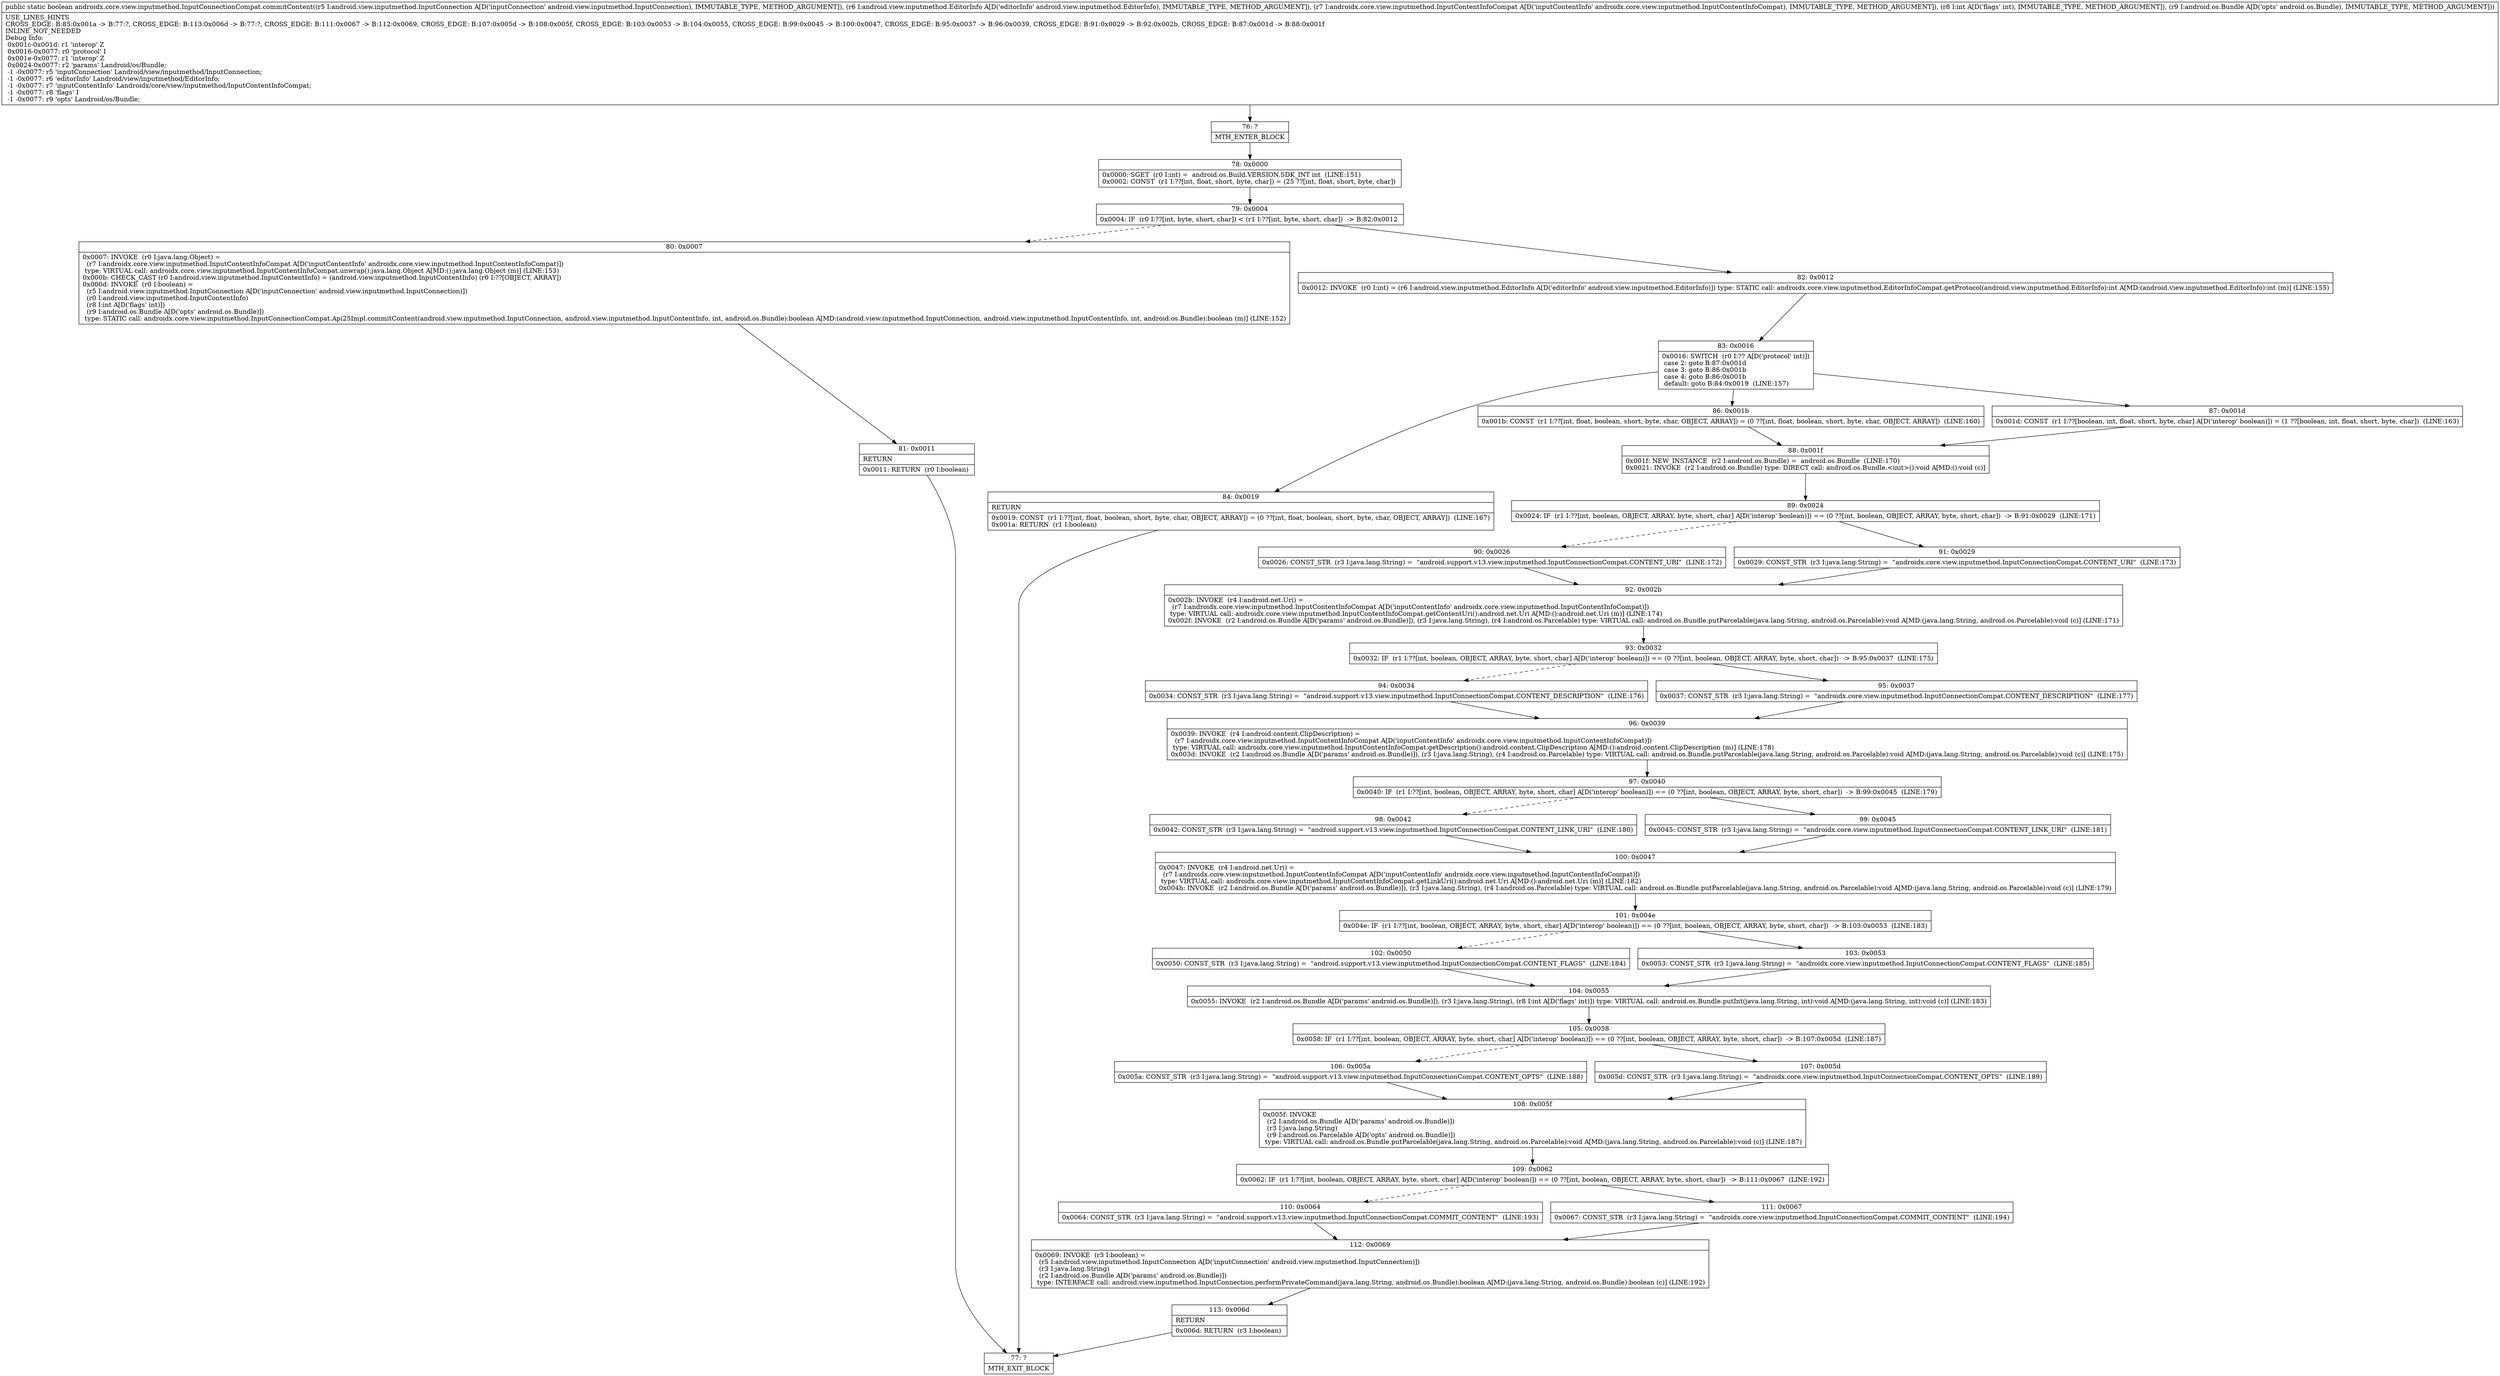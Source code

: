 digraph "CFG forandroidx.core.view.inputmethod.InputConnectionCompat.commitContent(Landroid\/view\/inputmethod\/InputConnection;Landroid\/view\/inputmethod\/EditorInfo;Landroidx\/core\/view\/inputmethod\/InputContentInfoCompat;ILandroid\/os\/Bundle;)Z" {
Node_76 [shape=record,label="{76\:\ ?|MTH_ENTER_BLOCK\l}"];
Node_78 [shape=record,label="{78\:\ 0x0000|0x0000: SGET  (r0 I:int) =  android.os.Build.VERSION.SDK_INT int  (LINE:151)\l0x0002: CONST  (r1 I:??[int, float, short, byte, char]) = (25 ??[int, float, short, byte, char]) \l}"];
Node_79 [shape=record,label="{79\:\ 0x0004|0x0004: IF  (r0 I:??[int, byte, short, char]) \< (r1 I:??[int, byte, short, char])  \-\> B:82:0x0012 \l}"];
Node_80 [shape=record,label="{80\:\ 0x0007|0x0007: INVOKE  (r0 I:java.lang.Object) = \l  (r7 I:androidx.core.view.inputmethod.InputContentInfoCompat A[D('inputContentInfo' androidx.core.view.inputmethod.InputContentInfoCompat)])\l type: VIRTUAL call: androidx.core.view.inputmethod.InputContentInfoCompat.unwrap():java.lang.Object A[MD:():java.lang.Object (m)] (LINE:153)\l0x000b: CHECK_CAST (r0 I:android.view.inputmethod.InputContentInfo) = (android.view.inputmethod.InputContentInfo) (r0 I:??[OBJECT, ARRAY]) \l0x000d: INVOKE  (r0 I:boolean) = \l  (r5 I:android.view.inputmethod.InputConnection A[D('inputConnection' android.view.inputmethod.InputConnection)])\l  (r0 I:android.view.inputmethod.InputContentInfo)\l  (r8 I:int A[D('flags' int)])\l  (r9 I:android.os.Bundle A[D('opts' android.os.Bundle)])\l type: STATIC call: androidx.core.view.inputmethod.InputConnectionCompat.Api25Impl.commitContent(android.view.inputmethod.InputConnection, android.view.inputmethod.InputContentInfo, int, android.os.Bundle):boolean A[MD:(android.view.inputmethod.InputConnection, android.view.inputmethod.InputContentInfo, int, android.os.Bundle):boolean (m)] (LINE:152)\l}"];
Node_81 [shape=record,label="{81\:\ 0x0011|RETURN\l|0x0011: RETURN  (r0 I:boolean) \l}"];
Node_77 [shape=record,label="{77\:\ ?|MTH_EXIT_BLOCK\l}"];
Node_82 [shape=record,label="{82\:\ 0x0012|0x0012: INVOKE  (r0 I:int) = (r6 I:android.view.inputmethod.EditorInfo A[D('editorInfo' android.view.inputmethod.EditorInfo)]) type: STATIC call: androidx.core.view.inputmethod.EditorInfoCompat.getProtocol(android.view.inputmethod.EditorInfo):int A[MD:(android.view.inputmethod.EditorInfo):int (m)] (LINE:155)\l}"];
Node_83 [shape=record,label="{83\:\ 0x0016|0x0016: SWITCH  (r0 I:?? A[D('protocol' int)])\l case 2: goto B:87:0x001d\l case 3: goto B:86:0x001b\l case 4: goto B:86:0x001b\l default: goto B:84:0x0019  (LINE:157)\l}"];
Node_84 [shape=record,label="{84\:\ 0x0019|RETURN\l|0x0019: CONST  (r1 I:??[int, float, boolean, short, byte, char, OBJECT, ARRAY]) = (0 ??[int, float, boolean, short, byte, char, OBJECT, ARRAY])  (LINE:167)\l0x001a: RETURN  (r1 I:boolean) \l}"];
Node_86 [shape=record,label="{86\:\ 0x001b|0x001b: CONST  (r1 I:??[int, float, boolean, short, byte, char, OBJECT, ARRAY]) = (0 ??[int, float, boolean, short, byte, char, OBJECT, ARRAY])  (LINE:160)\l}"];
Node_88 [shape=record,label="{88\:\ 0x001f|0x001f: NEW_INSTANCE  (r2 I:android.os.Bundle) =  android.os.Bundle  (LINE:170)\l0x0021: INVOKE  (r2 I:android.os.Bundle) type: DIRECT call: android.os.Bundle.\<init\>():void A[MD:():void (c)]\l}"];
Node_89 [shape=record,label="{89\:\ 0x0024|0x0024: IF  (r1 I:??[int, boolean, OBJECT, ARRAY, byte, short, char] A[D('interop' boolean)]) == (0 ??[int, boolean, OBJECT, ARRAY, byte, short, char])  \-\> B:91:0x0029  (LINE:171)\l}"];
Node_90 [shape=record,label="{90\:\ 0x0026|0x0026: CONST_STR  (r3 I:java.lang.String) =  \"android.support.v13.view.inputmethod.InputConnectionCompat.CONTENT_URI\"  (LINE:172)\l}"];
Node_92 [shape=record,label="{92\:\ 0x002b|0x002b: INVOKE  (r4 I:android.net.Uri) = \l  (r7 I:androidx.core.view.inputmethod.InputContentInfoCompat A[D('inputContentInfo' androidx.core.view.inputmethod.InputContentInfoCompat)])\l type: VIRTUAL call: androidx.core.view.inputmethod.InputContentInfoCompat.getContentUri():android.net.Uri A[MD:():android.net.Uri (m)] (LINE:174)\l0x002f: INVOKE  (r2 I:android.os.Bundle A[D('params' android.os.Bundle)]), (r3 I:java.lang.String), (r4 I:android.os.Parcelable) type: VIRTUAL call: android.os.Bundle.putParcelable(java.lang.String, android.os.Parcelable):void A[MD:(java.lang.String, android.os.Parcelable):void (c)] (LINE:171)\l}"];
Node_93 [shape=record,label="{93\:\ 0x0032|0x0032: IF  (r1 I:??[int, boolean, OBJECT, ARRAY, byte, short, char] A[D('interop' boolean)]) == (0 ??[int, boolean, OBJECT, ARRAY, byte, short, char])  \-\> B:95:0x0037  (LINE:175)\l}"];
Node_94 [shape=record,label="{94\:\ 0x0034|0x0034: CONST_STR  (r3 I:java.lang.String) =  \"android.support.v13.view.inputmethod.InputConnectionCompat.CONTENT_DESCRIPTION\"  (LINE:176)\l}"];
Node_96 [shape=record,label="{96\:\ 0x0039|0x0039: INVOKE  (r4 I:android.content.ClipDescription) = \l  (r7 I:androidx.core.view.inputmethod.InputContentInfoCompat A[D('inputContentInfo' androidx.core.view.inputmethod.InputContentInfoCompat)])\l type: VIRTUAL call: androidx.core.view.inputmethod.InputContentInfoCompat.getDescription():android.content.ClipDescription A[MD:():android.content.ClipDescription (m)] (LINE:178)\l0x003d: INVOKE  (r2 I:android.os.Bundle A[D('params' android.os.Bundle)]), (r3 I:java.lang.String), (r4 I:android.os.Parcelable) type: VIRTUAL call: android.os.Bundle.putParcelable(java.lang.String, android.os.Parcelable):void A[MD:(java.lang.String, android.os.Parcelable):void (c)] (LINE:175)\l}"];
Node_97 [shape=record,label="{97\:\ 0x0040|0x0040: IF  (r1 I:??[int, boolean, OBJECT, ARRAY, byte, short, char] A[D('interop' boolean)]) == (0 ??[int, boolean, OBJECT, ARRAY, byte, short, char])  \-\> B:99:0x0045  (LINE:179)\l}"];
Node_98 [shape=record,label="{98\:\ 0x0042|0x0042: CONST_STR  (r3 I:java.lang.String) =  \"android.support.v13.view.inputmethod.InputConnectionCompat.CONTENT_LINK_URI\"  (LINE:180)\l}"];
Node_100 [shape=record,label="{100\:\ 0x0047|0x0047: INVOKE  (r4 I:android.net.Uri) = \l  (r7 I:androidx.core.view.inputmethod.InputContentInfoCompat A[D('inputContentInfo' androidx.core.view.inputmethod.InputContentInfoCompat)])\l type: VIRTUAL call: androidx.core.view.inputmethod.InputContentInfoCompat.getLinkUri():android.net.Uri A[MD:():android.net.Uri (m)] (LINE:182)\l0x004b: INVOKE  (r2 I:android.os.Bundle A[D('params' android.os.Bundle)]), (r3 I:java.lang.String), (r4 I:android.os.Parcelable) type: VIRTUAL call: android.os.Bundle.putParcelable(java.lang.String, android.os.Parcelable):void A[MD:(java.lang.String, android.os.Parcelable):void (c)] (LINE:179)\l}"];
Node_101 [shape=record,label="{101\:\ 0x004e|0x004e: IF  (r1 I:??[int, boolean, OBJECT, ARRAY, byte, short, char] A[D('interop' boolean)]) == (0 ??[int, boolean, OBJECT, ARRAY, byte, short, char])  \-\> B:103:0x0053  (LINE:183)\l}"];
Node_102 [shape=record,label="{102\:\ 0x0050|0x0050: CONST_STR  (r3 I:java.lang.String) =  \"android.support.v13.view.inputmethod.InputConnectionCompat.CONTENT_FLAGS\"  (LINE:184)\l}"];
Node_104 [shape=record,label="{104\:\ 0x0055|0x0055: INVOKE  (r2 I:android.os.Bundle A[D('params' android.os.Bundle)]), (r3 I:java.lang.String), (r8 I:int A[D('flags' int)]) type: VIRTUAL call: android.os.Bundle.putInt(java.lang.String, int):void A[MD:(java.lang.String, int):void (c)] (LINE:183)\l}"];
Node_105 [shape=record,label="{105\:\ 0x0058|0x0058: IF  (r1 I:??[int, boolean, OBJECT, ARRAY, byte, short, char] A[D('interop' boolean)]) == (0 ??[int, boolean, OBJECT, ARRAY, byte, short, char])  \-\> B:107:0x005d  (LINE:187)\l}"];
Node_106 [shape=record,label="{106\:\ 0x005a|0x005a: CONST_STR  (r3 I:java.lang.String) =  \"android.support.v13.view.inputmethod.InputConnectionCompat.CONTENT_OPTS\"  (LINE:188)\l}"];
Node_108 [shape=record,label="{108\:\ 0x005f|0x005f: INVOKE  \l  (r2 I:android.os.Bundle A[D('params' android.os.Bundle)])\l  (r3 I:java.lang.String)\l  (r9 I:android.os.Parcelable A[D('opts' android.os.Bundle)])\l type: VIRTUAL call: android.os.Bundle.putParcelable(java.lang.String, android.os.Parcelable):void A[MD:(java.lang.String, android.os.Parcelable):void (c)] (LINE:187)\l}"];
Node_109 [shape=record,label="{109\:\ 0x0062|0x0062: IF  (r1 I:??[int, boolean, OBJECT, ARRAY, byte, short, char] A[D('interop' boolean)]) == (0 ??[int, boolean, OBJECT, ARRAY, byte, short, char])  \-\> B:111:0x0067  (LINE:192)\l}"];
Node_110 [shape=record,label="{110\:\ 0x0064|0x0064: CONST_STR  (r3 I:java.lang.String) =  \"android.support.v13.view.inputmethod.InputConnectionCompat.COMMIT_CONTENT\"  (LINE:193)\l}"];
Node_112 [shape=record,label="{112\:\ 0x0069|0x0069: INVOKE  (r3 I:boolean) = \l  (r5 I:android.view.inputmethod.InputConnection A[D('inputConnection' android.view.inputmethod.InputConnection)])\l  (r3 I:java.lang.String)\l  (r2 I:android.os.Bundle A[D('params' android.os.Bundle)])\l type: INTERFACE call: android.view.inputmethod.InputConnection.performPrivateCommand(java.lang.String, android.os.Bundle):boolean A[MD:(java.lang.String, android.os.Bundle):boolean (c)] (LINE:192)\l}"];
Node_113 [shape=record,label="{113\:\ 0x006d|RETURN\l|0x006d: RETURN  (r3 I:boolean) \l}"];
Node_111 [shape=record,label="{111\:\ 0x0067|0x0067: CONST_STR  (r3 I:java.lang.String) =  \"androidx.core.view.inputmethod.InputConnectionCompat.COMMIT_CONTENT\"  (LINE:194)\l}"];
Node_107 [shape=record,label="{107\:\ 0x005d|0x005d: CONST_STR  (r3 I:java.lang.String) =  \"androidx.core.view.inputmethod.InputConnectionCompat.CONTENT_OPTS\"  (LINE:189)\l}"];
Node_103 [shape=record,label="{103\:\ 0x0053|0x0053: CONST_STR  (r3 I:java.lang.String) =  \"androidx.core.view.inputmethod.InputConnectionCompat.CONTENT_FLAGS\"  (LINE:185)\l}"];
Node_99 [shape=record,label="{99\:\ 0x0045|0x0045: CONST_STR  (r3 I:java.lang.String) =  \"androidx.core.view.inputmethod.InputConnectionCompat.CONTENT_LINK_URI\"  (LINE:181)\l}"];
Node_95 [shape=record,label="{95\:\ 0x0037|0x0037: CONST_STR  (r3 I:java.lang.String) =  \"androidx.core.view.inputmethod.InputConnectionCompat.CONTENT_DESCRIPTION\"  (LINE:177)\l}"];
Node_91 [shape=record,label="{91\:\ 0x0029|0x0029: CONST_STR  (r3 I:java.lang.String) =  \"androidx.core.view.inputmethod.InputConnectionCompat.CONTENT_URI\"  (LINE:173)\l}"];
Node_87 [shape=record,label="{87\:\ 0x001d|0x001d: CONST  (r1 I:??[boolean, int, float, short, byte, char] A[D('interop' boolean)]) = (1 ??[boolean, int, float, short, byte, char])  (LINE:163)\l}"];
MethodNode[shape=record,label="{public static boolean androidx.core.view.inputmethod.InputConnectionCompat.commitContent((r5 I:android.view.inputmethod.InputConnection A[D('inputConnection' android.view.inputmethod.InputConnection), IMMUTABLE_TYPE, METHOD_ARGUMENT]), (r6 I:android.view.inputmethod.EditorInfo A[D('editorInfo' android.view.inputmethod.EditorInfo), IMMUTABLE_TYPE, METHOD_ARGUMENT]), (r7 I:androidx.core.view.inputmethod.InputContentInfoCompat A[D('inputContentInfo' androidx.core.view.inputmethod.InputContentInfoCompat), IMMUTABLE_TYPE, METHOD_ARGUMENT]), (r8 I:int A[D('flags' int), IMMUTABLE_TYPE, METHOD_ARGUMENT]), (r9 I:android.os.Bundle A[D('opts' android.os.Bundle), IMMUTABLE_TYPE, METHOD_ARGUMENT]))  | USE_LINES_HINTS\lCROSS_EDGE: B:85:0x001a \-\> B:77:?, CROSS_EDGE: B:113:0x006d \-\> B:77:?, CROSS_EDGE: B:111:0x0067 \-\> B:112:0x0069, CROSS_EDGE: B:107:0x005d \-\> B:108:0x005f, CROSS_EDGE: B:103:0x0053 \-\> B:104:0x0055, CROSS_EDGE: B:99:0x0045 \-\> B:100:0x0047, CROSS_EDGE: B:95:0x0037 \-\> B:96:0x0039, CROSS_EDGE: B:91:0x0029 \-\> B:92:0x002b, CROSS_EDGE: B:87:0x001d \-\> B:88:0x001f\lINLINE_NOT_NEEDED\lDebug Info:\l  0x001c\-0x001d: r1 'interop' Z\l  0x0016\-0x0077: r0 'protocol' I\l  0x001e\-0x0077: r1 'interop' Z\l  0x0024\-0x0077: r2 'params' Landroid\/os\/Bundle;\l  \-1 \-0x0077: r5 'inputConnection' Landroid\/view\/inputmethod\/InputConnection;\l  \-1 \-0x0077: r6 'editorInfo' Landroid\/view\/inputmethod\/EditorInfo;\l  \-1 \-0x0077: r7 'inputContentInfo' Landroidx\/core\/view\/inputmethod\/InputContentInfoCompat;\l  \-1 \-0x0077: r8 'flags' I\l  \-1 \-0x0077: r9 'opts' Landroid\/os\/Bundle;\l}"];
MethodNode -> Node_76;Node_76 -> Node_78;
Node_78 -> Node_79;
Node_79 -> Node_80[style=dashed];
Node_79 -> Node_82;
Node_80 -> Node_81;
Node_81 -> Node_77;
Node_82 -> Node_83;
Node_83 -> Node_84;
Node_83 -> Node_86;
Node_83 -> Node_87;
Node_84 -> Node_77;
Node_86 -> Node_88;
Node_88 -> Node_89;
Node_89 -> Node_90[style=dashed];
Node_89 -> Node_91;
Node_90 -> Node_92;
Node_92 -> Node_93;
Node_93 -> Node_94[style=dashed];
Node_93 -> Node_95;
Node_94 -> Node_96;
Node_96 -> Node_97;
Node_97 -> Node_98[style=dashed];
Node_97 -> Node_99;
Node_98 -> Node_100;
Node_100 -> Node_101;
Node_101 -> Node_102[style=dashed];
Node_101 -> Node_103;
Node_102 -> Node_104;
Node_104 -> Node_105;
Node_105 -> Node_106[style=dashed];
Node_105 -> Node_107;
Node_106 -> Node_108;
Node_108 -> Node_109;
Node_109 -> Node_110[style=dashed];
Node_109 -> Node_111;
Node_110 -> Node_112;
Node_112 -> Node_113;
Node_113 -> Node_77;
Node_111 -> Node_112;
Node_107 -> Node_108;
Node_103 -> Node_104;
Node_99 -> Node_100;
Node_95 -> Node_96;
Node_91 -> Node_92;
Node_87 -> Node_88;
}

